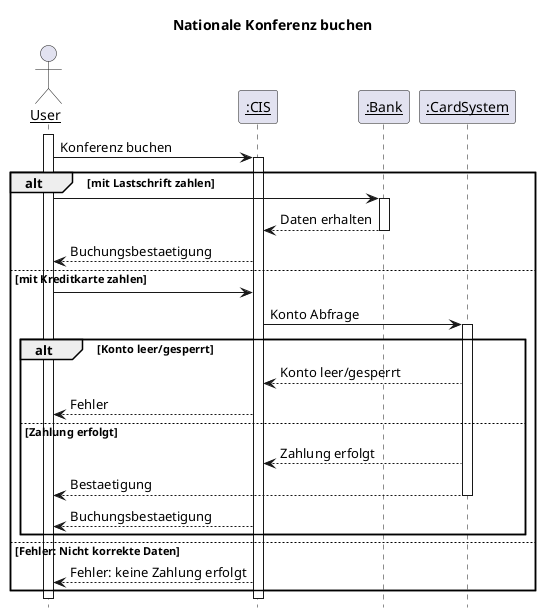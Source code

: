 @startuml
title Nationale Konferenz buchen
skinparam sequenceParticipant underline
hide footbox
actor "User" as U
participant ":CIS" as C
participant ":Bank" as B
participant ":CardSystem" as E
activate U

U -> C: Konferenz buchen
activate C

alt mit Lastschrift zahlen
U -> B
activate B
B --> C: Daten erhalten
deactivate B
C --> U: Buchungsbestaetigung

else mit Kreditkarte zahlen
U -> C
C -> E: Konto Abfrage
activate E
alt Konto leer/gesperrt

E --> C: Konto leer/gesperrt
C --> U: Fehler
else Zahlung erfolgt
E --> C : Zahlung erfolgt
E --> U: Bestaetigung
deactivate E
C --> U: Buchungsbestaetigung
end

else Fehler: Nicht korrekte Daten
C --> U: Fehler: keine Zahlung erfolgt
end


@enduml